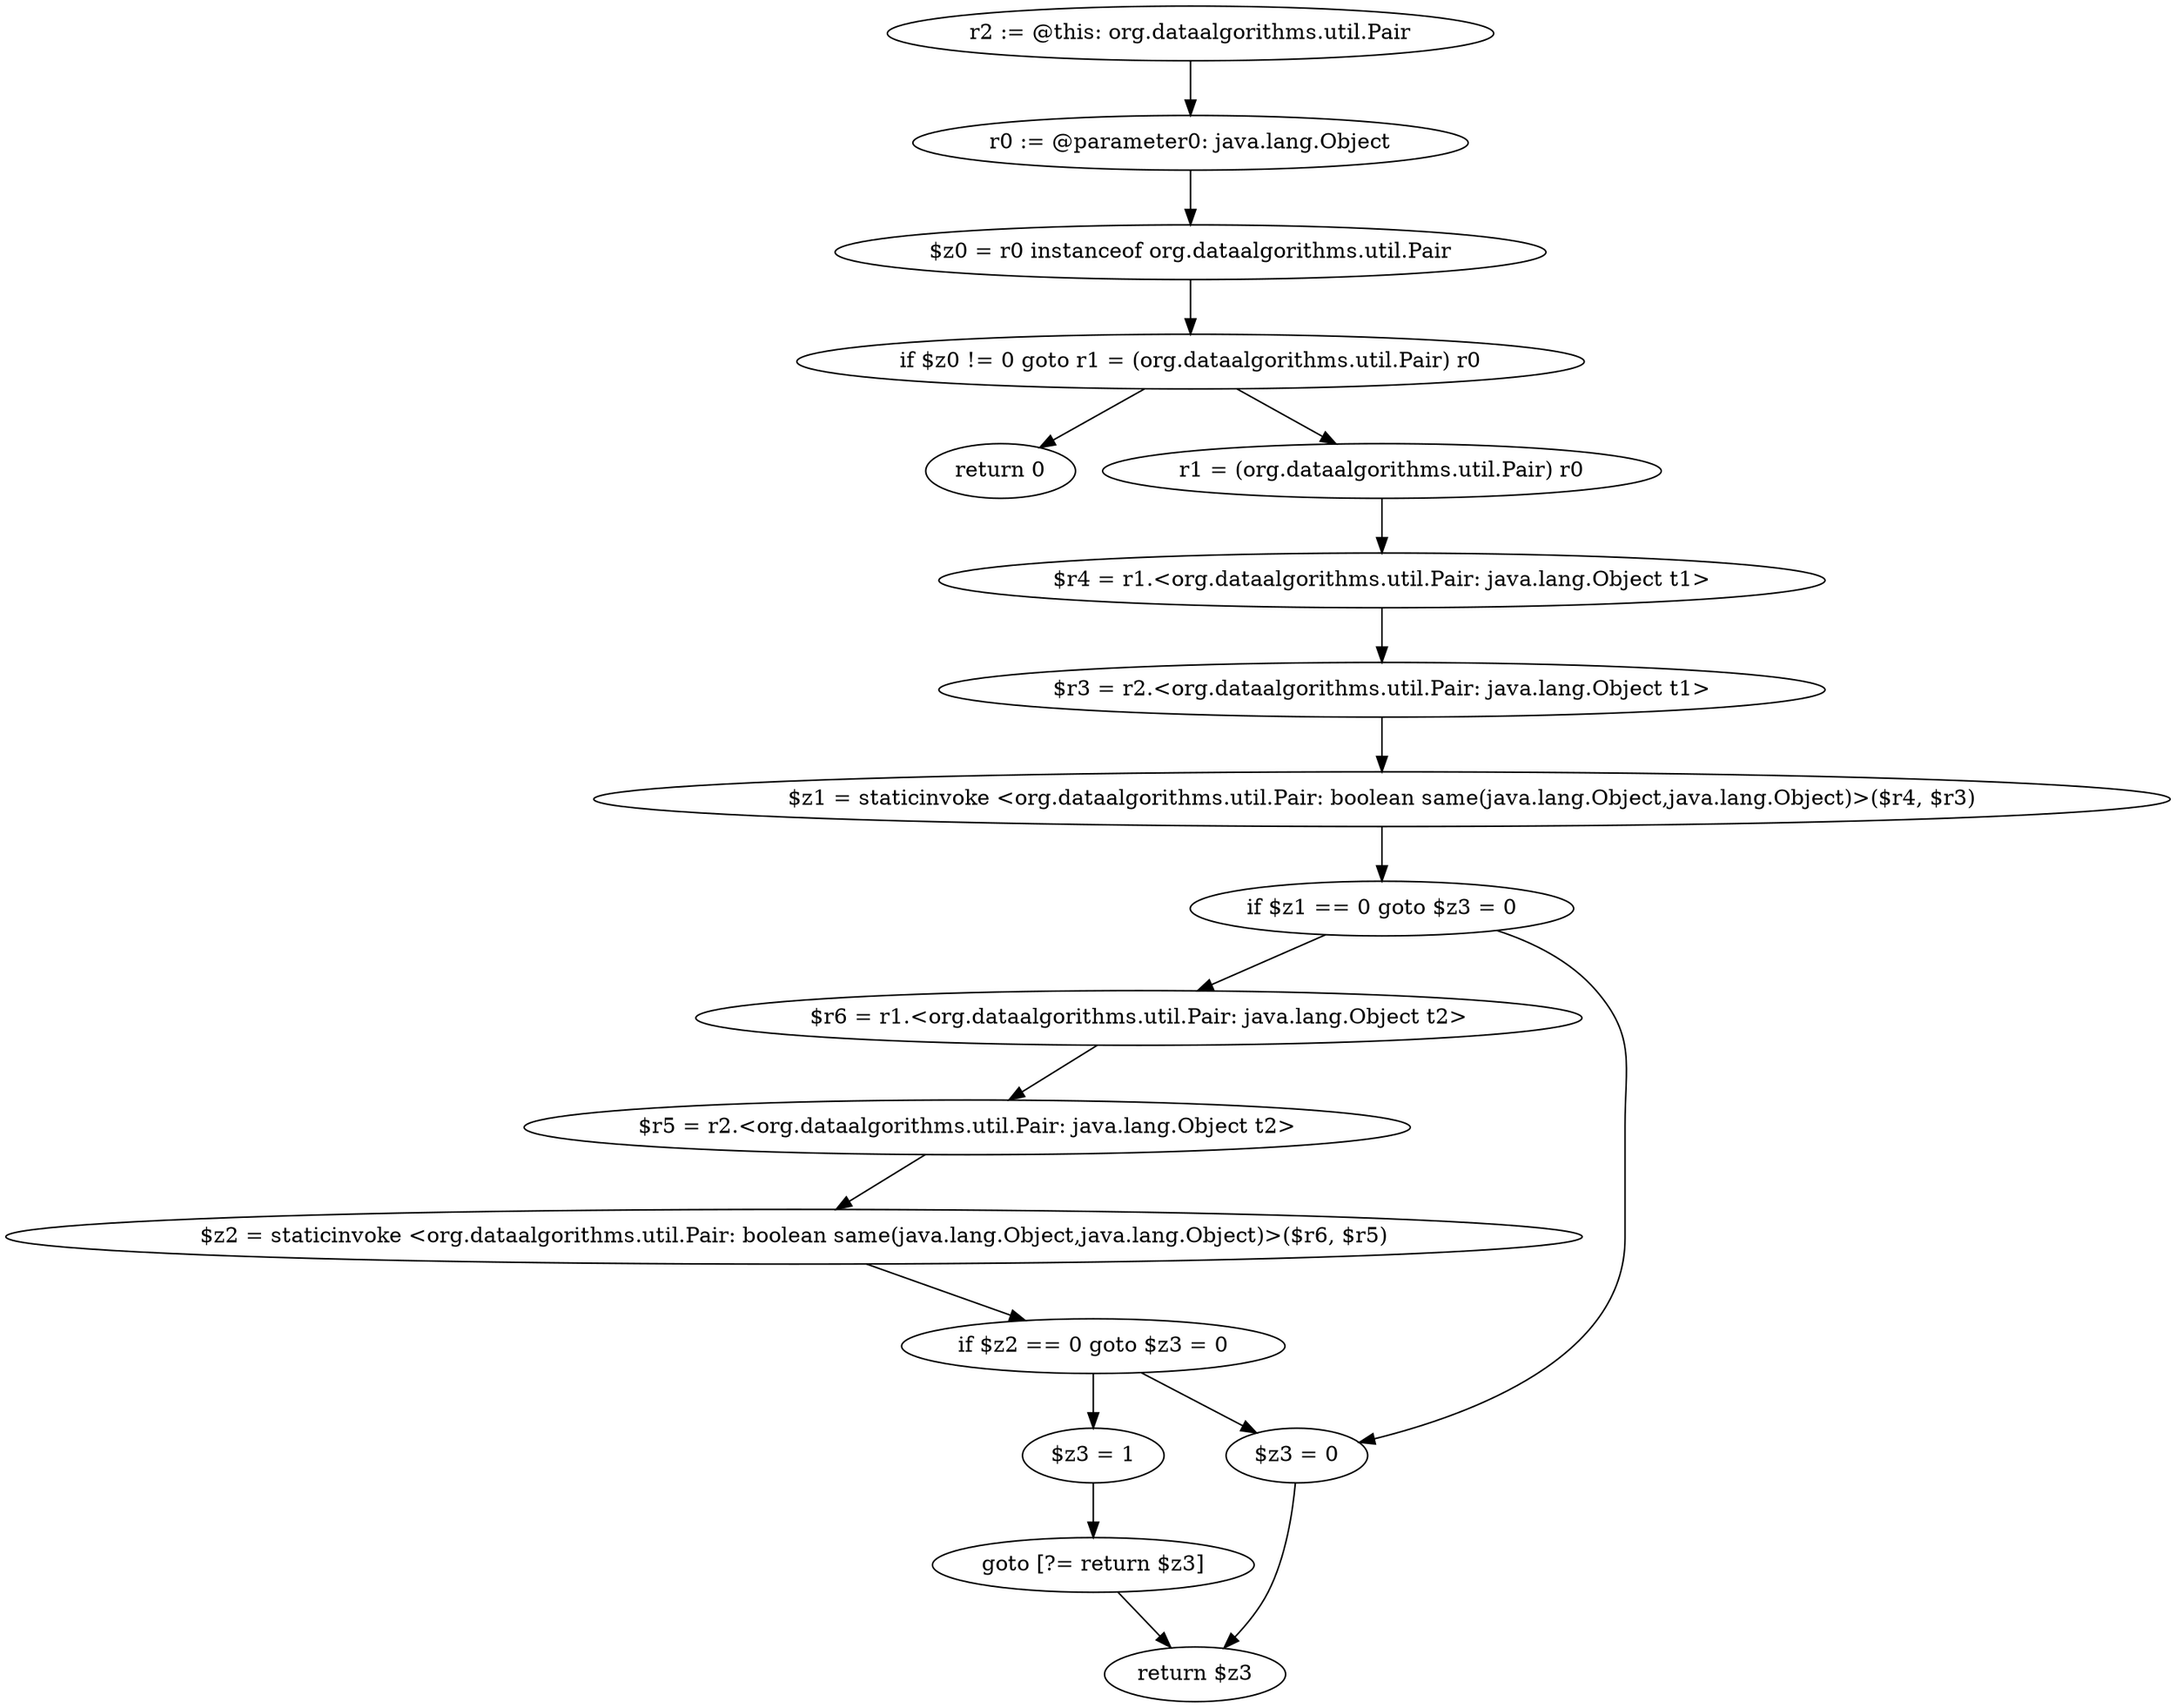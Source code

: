 digraph "unitGraph" {
    "r2 := @this: org.dataalgorithms.util.Pair"
    "r0 := @parameter0: java.lang.Object"
    "$z0 = r0 instanceof org.dataalgorithms.util.Pair"
    "if $z0 != 0 goto r1 = (org.dataalgorithms.util.Pair) r0"
    "return 0"
    "r1 = (org.dataalgorithms.util.Pair) r0"
    "$r4 = r1.<org.dataalgorithms.util.Pair: java.lang.Object t1>"
    "$r3 = r2.<org.dataalgorithms.util.Pair: java.lang.Object t1>"
    "$z1 = staticinvoke <org.dataalgorithms.util.Pair: boolean same(java.lang.Object,java.lang.Object)>($r4, $r3)"
    "if $z1 == 0 goto $z3 = 0"
    "$r6 = r1.<org.dataalgorithms.util.Pair: java.lang.Object t2>"
    "$r5 = r2.<org.dataalgorithms.util.Pair: java.lang.Object t2>"
    "$z2 = staticinvoke <org.dataalgorithms.util.Pair: boolean same(java.lang.Object,java.lang.Object)>($r6, $r5)"
    "if $z2 == 0 goto $z3 = 0"
    "$z3 = 1"
    "goto [?= return $z3]"
    "$z3 = 0"
    "return $z3"
    "r2 := @this: org.dataalgorithms.util.Pair"->"r0 := @parameter0: java.lang.Object";
    "r0 := @parameter0: java.lang.Object"->"$z0 = r0 instanceof org.dataalgorithms.util.Pair";
    "$z0 = r0 instanceof org.dataalgorithms.util.Pair"->"if $z0 != 0 goto r1 = (org.dataalgorithms.util.Pair) r0";
    "if $z0 != 0 goto r1 = (org.dataalgorithms.util.Pair) r0"->"return 0";
    "if $z0 != 0 goto r1 = (org.dataalgorithms.util.Pair) r0"->"r1 = (org.dataalgorithms.util.Pair) r0";
    "r1 = (org.dataalgorithms.util.Pair) r0"->"$r4 = r1.<org.dataalgorithms.util.Pair: java.lang.Object t1>";
    "$r4 = r1.<org.dataalgorithms.util.Pair: java.lang.Object t1>"->"$r3 = r2.<org.dataalgorithms.util.Pair: java.lang.Object t1>";
    "$r3 = r2.<org.dataalgorithms.util.Pair: java.lang.Object t1>"->"$z1 = staticinvoke <org.dataalgorithms.util.Pair: boolean same(java.lang.Object,java.lang.Object)>($r4, $r3)";
    "$z1 = staticinvoke <org.dataalgorithms.util.Pair: boolean same(java.lang.Object,java.lang.Object)>($r4, $r3)"->"if $z1 == 0 goto $z3 = 0";
    "if $z1 == 0 goto $z3 = 0"->"$r6 = r1.<org.dataalgorithms.util.Pair: java.lang.Object t2>";
    "if $z1 == 0 goto $z3 = 0"->"$z3 = 0";
    "$r6 = r1.<org.dataalgorithms.util.Pair: java.lang.Object t2>"->"$r5 = r2.<org.dataalgorithms.util.Pair: java.lang.Object t2>";
    "$r5 = r2.<org.dataalgorithms.util.Pair: java.lang.Object t2>"->"$z2 = staticinvoke <org.dataalgorithms.util.Pair: boolean same(java.lang.Object,java.lang.Object)>($r6, $r5)";
    "$z2 = staticinvoke <org.dataalgorithms.util.Pair: boolean same(java.lang.Object,java.lang.Object)>($r6, $r5)"->"if $z2 == 0 goto $z3 = 0";
    "if $z2 == 0 goto $z3 = 0"->"$z3 = 1";
    "if $z2 == 0 goto $z3 = 0"->"$z3 = 0";
    "$z3 = 1"->"goto [?= return $z3]";
    "goto [?= return $z3]"->"return $z3";
    "$z3 = 0"->"return $z3";
}
